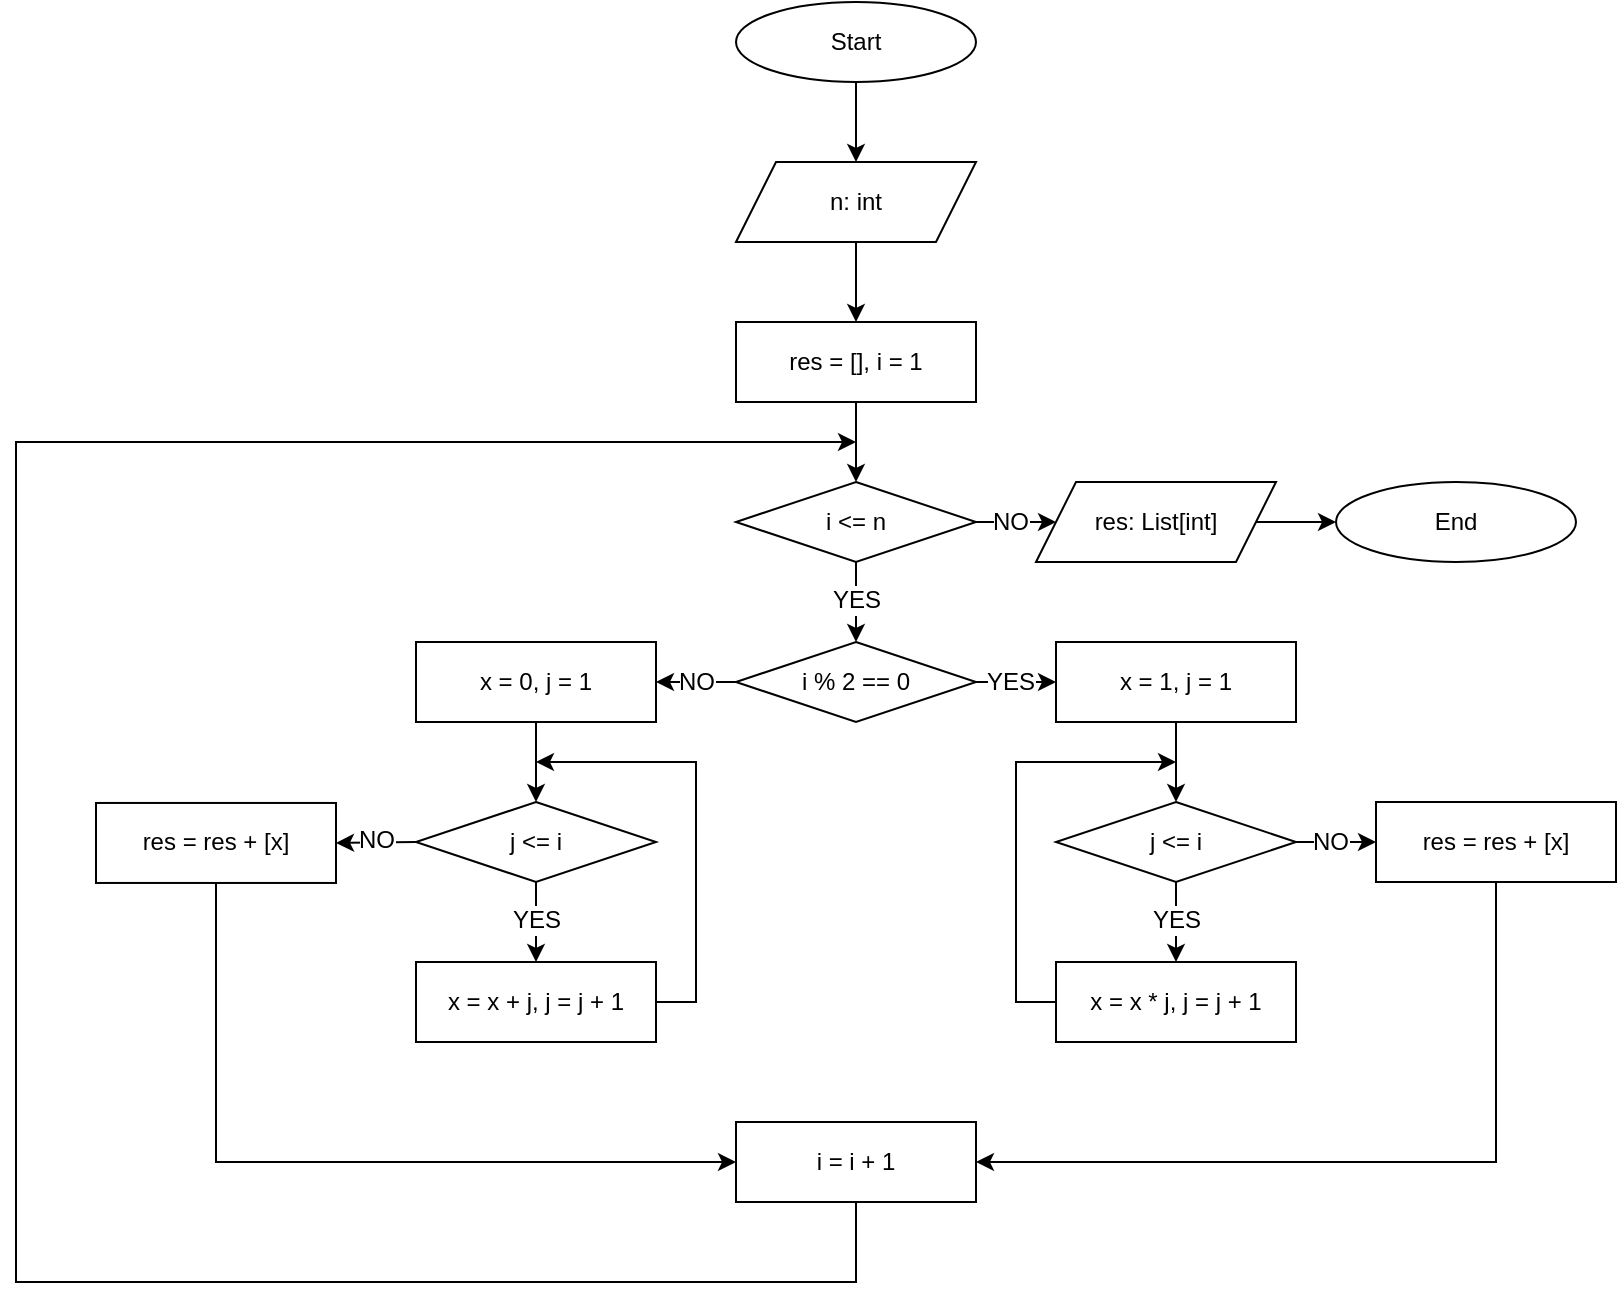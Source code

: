 <mxfile version="24.8.6">
  <diagram name="Page-1" id="gcOh2L13ghurHqlArtQZ">
    <mxGraphModel dx="2022" dy="689" grid="1" gridSize="10" guides="1" tooltips="1" connect="1" arrows="1" fold="1" page="1" pageScale="1" pageWidth="827" pageHeight="1169" background="#ffffff" math="0" shadow="0">
      <root>
        <mxCell id="0" />
        <mxCell id="1" parent="0" />
        <mxCell id="6OEK3HkwsZAHeZwyoHTl-1" value="Start" style="ellipse;whiteSpace=wrap;html=1;" vertex="1" parent="1">
          <mxGeometry x="360" y="80" width="120" height="40" as="geometry" />
        </mxCell>
        <mxCell id="6OEK3HkwsZAHeZwyoHTl-2" value="n: int" style="shape=parallelogram;perimeter=parallelogramPerimeter;whiteSpace=wrap;html=1;fixedSize=1;size=20;" vertex="1" parent="1">
          <mxGeometry x="360" y="160" width="120" height="40" as="geometry" />
        </mxCell>
        <mxCell id="6OEK3HkwsZAHeZwyoHTl-4" value="res = [], i = 1" style="rounded=0;whiteSpace=wrap;html=1;" vertex="1" parent="1">
          <mxGeometry x="360" y="240" width="120" height="40" as="geometry" />
        </mxCell>
        <mxCell id="6OEK3HkwsZAHeZwyoHTl-5" value="" style="endArrow=classic;html=1;rounded=0;exitX=0.5;exitY=1;exitDx=0;exitDy=0;" edge="1" parent="1" source="6OEK3HkwsZAHeZwyoHTl-1" target="6OEK3HkwsZAHeZwyoHTl-2">
          <mxGeometry width="50" height="50" relative="1" as="geometry">
            <mxPoint x="340" y="360" as="sourcePoint" />
            <mxPoint x="390" y="310" as="targetPoint" />
          </mxGeometry>
        </mxCell>
        <mxCell id="6OEK3HkwsZAHeZwyoHTl-6" value="" style="endArrow=classic;html=1;rounded=0;exitX=0.5;exitY=1;exitDx=0;exitDy=0;entryX=0.5;entryY=0;entryDx=0;entryDy=0;" edge="1" parent="1" source="6OEK3HkwsZAHeZwyoHTl-2" target="6OEK3HkwsZAHeZwyoHTl-4">
          <mxGeometry width="50" height="50" relative="1" as="geometry">
            <mxPoint x="430" y="130" as="sourcePoint" />
            <mxPoint x="430" y="170" as="targetPoint" />
          </mxGeometry>
        </mxCell>
        <mxCell id="6OEK3HkwsZAHeZwyoHTl-7" value="i &amp;lt;= n" style="rhombus;whiteSpace=wrap;html=1;" vertex="1" parent="1">
          <mxGeometry x="360" y="320" width="120" height="40" as="geometry" />
        </mxCell>
        <mxCell id="6OEK3HkwsZAHeZwyoHTl-8" value="" style="endArrow=classic;html=1;rounded=0;entryX=0.5;entryY=0;entryDx=0;entryDy=0;exitX=0.5;exitY=1;exitDx=0;exitDy=0;" edge="1" parent="1" source="6OEK3HkwsZAHeZwyoHTl-4" target="6OEK3HkwsZAHeZwyoHTl-7">
          <mxGeometry width="50" height="50" relative="1" as="geometry">
            <mxPoint x="430" y="290" as="sourcePoint" />
            <mxPoint x="430" y="250" as="targetPoint" />
          </mxGeometry>
        </mxCell>
        <mxCell id="6OEK3HkwsZAHeZwyoHTl-9" value="res: List[int]" style="shape=parallelogram;perimeter=parallelogramPerimeter;whiteSpace=wrap;html=1;fixedSize=1;size=20;" vertex="1" parent="1">
          <mxGeometry x="510" y="320" width="120" height="40" as="geometry" />
        </mxCell>
        <mxCell id="6OEK3HkwsZAHeZwyoHTl-10" value="" style="endArrow=classic;html=1;rounded=0;entryX=0;entryY=0.5;entryDx=0;entryDy=0;exitX=1;exitY=0.5;exitDx=0;exitDy=0;startSize=6;strokeColor=default;" edge="1" parent="1" source="6OEK3HkwsZAHeZwyoHTl-7" target="6OEK3HkwsZAHeZwyoHTl-9">
          <mxGeometry width="50" height="50" relative="1" as="geometry">
            <mxPoint x="430" y="290" as="sourcePoint" />
            <mxPoint x="430" y="330" as="targetPoint" />
          </mxGeometry>
        </mxCell>
        <mxCell id="6OEK3HkwsZAHeZwyoHTl-13" value="&lt;font style=&quot;font-size: 12px;&quot;&gt;NO&lt;/font&gt;" style="edgeLabel;html=1;align=center;verticalAlign=middle;resizable=0;points=[];" vertex="1" connectable="0" parent="6OEK3HkwsZAHeZwyoHTl-10">
          <mxGeometry x="0.047" y="-2" relative="1" as="geometry">
            <mxPoint x="-4" y="-2" as="offset" />
          </mxGeometry>
        </mxCell>
        <mxCell id="6OEK3HkwsZAHeZwyoHTl-11" value="End" style="ellipse;whiteSpace=wrap;html=1;" vertex="1" parent="1">
          <mxGeometry x="660" y="320" width="120" height="40" as="geometry" />
        </mxCell>
        <mxCell id="6OEK3HkwsZAHeZwyoHTl-12" value="" style="endArrow=classic;html=1;rounded=0;entryX=0;entryY=0.5;entryDx=0;entryDy=0;exitX=1;exitY=0.5;exitDx=0;exitDy=0;" edge="1" parent="1" source="6OEK3HkwsZAHeZwyoHTl-9" target="6OEK3HkwsZAHeZwyoHTl-11">
          <mxGeometry width="50" height="50" relative="1" as="geometry">
            <mxPoint x="430" y="290" as="sourcePoint" />
            <mxPoint x="430" y="330" as="targetPoint" />
          </mxGeometry>
        </mxCell>
        <mxCell id="6OEK3HkwsZAHeZwyoHTl-14" value="" style="endArrow=classic;html=1;rounded=0;exitX=0.5;exitY=1;exitDx=0;exitDy=0;startSize=6;strokeColor=default;entryX=0.5;entryY=0;entryDx=0;entryDy=0;" edge="1" parent="1" source="6OEK3HkwsZAHeZwyoHTl-7" target="6OEK3HkwsZAHeZwyoHTl-17">
          <mxGeometry width="50" height="50" relative="1" as="geometry">
            <mxPoint x="490" y="350" as="sourcePoint" />
            <mxPoint x="450" y="390" as="targetPoint" />
          </mxGeometry>
        </mxCell>
        <mxCell id="6OEK3HkwsZAHeZwyoHTl-15" value="&lt;font style=&quot;font-size: 12px;&quot;&gt;YES&lt;/font&gt;" style="edgeLabel;html=1;align=center;verticalAlign=middle;resizable=0;points=[];" vertex="1" connectable="0" parent="6OEK3HkwsZAHeZwyoHTl-14">
          <mxGeometry x="0.047" y="-2" relative="1" as="geometry">
            <mxPoint x="2" y="-2" as="offset" />
          </mxGeometry>
        </mxCell>
        <mxCell id="6OEK3HkwsZAHeZwyoHTl-17" value="i % 2 == 0" style="rhombus;whiteSpace=wrap;html=1;" vertex="1" parent="1">
          <mxGeometry x="360" y="400" width="120" height="40" as="geometry" />
        </mxCell>
        <mxCell id="6OEK3HkwsZAHeZwyoHTl-20" value="x = 1, j = 1" style="rounded=0;whiteSpace=wrap;html=1;" vertex="1" parent="1">
          <mxGeometry x="520" y="400" width="120" height="40" as="geometry" />
        </mxCell>
        <mxCell id="6OEK3HkwsZAHeZwyoHTl-21" value="" style="endArrow=classic;html=1;rounded=0;entryX=0;entryY=0.5;entryDx=0;entryDy=0;exitX=1;exitY=0.5;exitDx=0;exitDy=0;startSize=6;strokeColor=default;" edge="1" parent="1" source="6OEK3HkwsZAHeZwyoHTl-17" target="6OEK3HkwsZAHeZwyoHTl-20">
          <mxGeometry width="50" height="50" relative="1" as="geometry">
            <mxPoint x="490" y="410" as="sourcePoint" />
            <mxPoint x="540" y="410" as="targetPoint" />
          </mxGeometry>
        </mxCell>
        <mxCell id="6OEK3HkwsZAHeZwyoHTl-22" value="&lt;font style=&quot;font-size: 12px;&quot;&gt;YES&lt;/font&gt;" style="edgeLabel;html=1;align=center;verticalAlign=middle;resizable=0;points=[];" vertex="1" connectable="0" parent="6OEK3HkwsZAHeZwyoHTl-21">
          <mxGeometry x="0.047" y="-2" relative="1" as="geometry">
            <mxPoint x="-4" y="-2" as="offset" />
          </mxGeometry>
        </mxCell>
        <mxCell id="6OEK3HkwsZAHeZwyoHTl-23" value="j &amp;lt;= i" style="rhombus;whiteSpace=wrap;html=1;" vertex="1" parent="1">
          <mxGeometry x="520" y="480" width="120" height="40" as="geometry" />
        </mxCell>
        <mxCell id="6OEK3HkwsZAHeZwyoHTl-24" value="" style="endArrow=classic;html=1;rounded=0;entryX=0;entryY=0.5;entryDx=0;entryDy=0;exitX=1;exitY=0.5;exitDx=0;exitDy=0;startSize=6;strokeColor=default;" edge="1" parent="1" source="6OEK3HkwsZAHeZwyoHTl-23" target="6OEK3HkwsZAHeZwyoHTl-26">
          <mxGeometry width="50" height="50" relative="1" as="geometry">
            <mxPoint x="490" y="350" as="sourcePoint" />
            <mxPoint x="530" y="350" as="targetPoint" />
          </mxGeometry>
        </mxCell>
        <mxCell id="6OEK3HkwsZAHeZwyoHTl-25" value="&lt;font style=&quot;font-size: 12px;&quot;&gt;NO&lt;/font&gt;" style="edgeLabel;html=1;align=center;verticalAlign=middle;resizable=0;points=[];" vertex="1" connectable="0" parent="6OEK3HkwsZAHeZwyoHTl-24">
          <mxGeometry x="0.047" y="-2" relative="1" as="geometry">
            <mxPoint x="-4" y="-2" as="offset" />
          </mxGeometry>
        </mxCell>
        <mxCell id="6OEK3HkwsZAHeZwyoHTl-26" value="res = res + [x]" style="rounded=0;whiteSpace=wrap;html=1;" vertex="1" parent="1">
          <mxGeometry x="680" y="480" width="120" height="40" as="geometry" />
        </mxCell>
        <mxCell id="6OEK3HkwsZAHeZwyoHTl-29" value="x = x * j, j = j + 1" style="rounded=0;whiteSpace=wrap;html=1;" vertex="1" parent="1">
          <mxGeometry x="520" y="560" width="120" height="40" as="geometry" />
        </mxCell>
        <mxCell id="6OEK3HkwsZAHeZwyoHTl-30" value="" style="endArrow=classic;html=1;rounded=0;startSize=6;strokeColor=default;entryX=0.5;entryY=0;entryDx=0;entryDy=0;exitX=0.5;exitY=1;exitDx=0;exitDy=0;" edge="1" parent="1" source="6OEK3HkwsZAHeZwyoHTl-23" target="6OEK3HkwsZAHeZwyoHTl-29">
          <mxGeometry width="50" height="50" relative="1" as="geometry">
            <mxPoint x="560" y="530" as="sourcePoint" />
            <mxPoint x="430" y="410" as="targetPoint" />
          </mxGeometry>
        </mxCell>
        <mxCell id="6OEK3HkwsZAHeZwyoHTl-31" value="&lt;font style=&quot;font-size: 12px;&quot;&gt;YES&lt;/font&gt;" style="edgeLabel;html=1;align=center;verticalAlign=middle;resizable=0;points=[];" vertex="1" connectable="0" parent="6OEK3HkwsZAHeZwyoHTl-30">
          <mxGeometry x="0.047" y="-2" relative="1" as="geometry">
            <mxPoint x="2" y="-2" as="offset" />
          </mxGeometry>
        </mxCell>
        <mxCell id="6OEK3HkwsZAHeZwyoHTl-33" value="" style="endArrow=classic;html=1;rounded=0;entryX=0.5;entryY=0;entryDx=0;entryDy=0;exitX=0.5;exitY=1;exitDx=0;exitDy=0;" edge="1" parent="1" source="6OEK3HkwsZAHeZwyoHTl-20" target="6OEK3HkwsZAHeZwyoHTl-23">
          <mxGeometry width="50" height="50" relative="1" as="geometry">
            <mxPoint x="630" y="350" as="sourcePoint" />
            <mxPoint x="670" y="350" as="targetPoint" />
          </mxGeometry>
        </mxCell>
        <mxCell id="6OEK3HkwsZAHeZwyoHTl-34" value="" style="endArrow=classic;html=1;rounded=0;exitX=0;exitY=0.5;exitDx=0;exitDy=0;" edge="1" parent="1" source="6OEK3HkwsZAHeZwyoHTl-29">
          <mxGeometry width="50" height="50" relative="1" as="geometry">
            <mxPoint x="590" y="450" as="sourcePoint" />
            <mxPoint x="580" y="460" as="targetPoint" />
            <Array as="points">
              <mxPoint x="500" y="580" />
              <mxPoint x="500" y="460" />
            </Array>
          </mxGeometry>
        </mxCell>
        <mxCell id="6OEK3HkwsZAHeZwyoHTl-38" value="j &amp;lt;= i" style="rhombus;whiteSpace=wrap;html=1;" vertex="1" parent="1">
          <mxGeometry x="200" y="480" width="120" height="40" as="geometry" />
        </mxCell>
        <mxCell id="6OEK3HkwsZAHeZwyoHTl-39" value="" style="endArrow=classic;html=1;rounded=0;entryX=1;entryY=0.5;entryDx=0;entryDy=0;exitX=0;exitY=0.5;exitDx=0;exitDy=0;startSize=6;strokeColor=default;" edge="1" parent="1" source="6OEK3HkwsZAHeZwyoHTl-38" target="6OEK3HkwsZAHeZwyoHTl-41">
          <mxGeometry width="50" height="50" relative="1" as="geometry">
            <mxPoint x="20" y="360" as="sourcePoint" />
            <mxPoint x="60" y="360" as="targetPoint" />
          </mxGeometry>
        </mxCell>
        <mxCell id="6OEK3HkwsZAHeZwyoHTl-40" value="&lt;font style=&quot;font-size: 12px;&quot;&gt;NO&lt;/font&gt;" style="edgeLabel;html=1;align=center;verticalAlign=middle;resizable=0;points=[];" vertex="1" connectable="0" parent="6OEK3HkwsZAHeZwyoHTl-39">
          <mxGeometry x="0.047" y="-2" relative="1" as="geometry">
            <mxPoint x="1" as="offset" />
          </mxGeometry>
        </mxCell>
        <mxCell id="6OEK3HkwsZAHeZwyoHTl-41" value="res = res + [x]" style="rounded=0;whiteSpace=wrap;html=1;" vertex="1" parent="1">
          <mxGeometry x="40" y="480.48" width="120" height="40" as="geometry" />
        </mxCell>
        <mxCell id="6OEK3HkwsZAHeZwyoHTl-42" value="x = x + j, j = j + 1" style="rounded=0;whiteSpace=wrap;html=1;" vertex="1" parent="1">
          <mxGeometry x="200" y="560" width="120" height="40" as="geometry" />
        </mxCell>
        <mxCell id="6OEK3HkwsZAHeZwyoHTl-43" value="" style="endArrow=classic;html=1;rounded=0;startSize=6;strokeColor=default;entryX=0.5;entryY=0;entryDx=0;entryDy=0;exitX=0.5;exitY=1;exitDx=0;exitDy=0;" edge="1" parent="1" source="6OEK3HkwsZAHeZwyoHTl-38" target="6OEK3HkwsZAHeZwyoHTl-42">
          <mxGeometry width="50" height="50" relative="1" as="geometry">
            <mxPoint x="240" y="530" as="sourcePoint" />
            <mxPoint x="110" y="410" as="targetPoint" />
          </mxGeometry>
        </mxCell>
        <mxCell id="6OEK3HkwsZAHeZwyoHTl-44" value="&lt;font style=&quot;font-size: 12px;&quot;&gt;YES&lt;/font&gt;" style="edgeLabel;html=1;align=center;verticalAlign=middle;resizable=0;points=[];" vertex="1" connectable="0" parent="6OEK3HkwsZAHeZwyoHTl-43">
          <mxGeometry x="0.047" y="-2" relative="1" as="geometry">
            <mxPoint x="2" y="-2" as="offset" />
          </mxGeometry>
        </mxCell>
        <mxCell id="6OEK3HkwsZAHeZwyoHTl-45" value="" style="endArrow=classic;html=1;rounded=0;entryX=0.5;entryY=0;entryDx=0;entryDy=0;exitX=0.5;exitY=1;exitDx=0;exitDy=0;" edge="1" parent="1" source="6OEK3HkwsZAHeZwyoHTl-51" target="6OEK3HkwsZAHeZwyoHTl-38">
          <mxGeometry width="50" height="50" relative="1" as="geometry">
            <mxPoint x="110" y="450" as="sourcePoint" />
            <mxPoint x="200" y="360" as="targetPoint" />
          </mxGeometry>
        </mxCell>
        <mxCell id="6OEK3HkwsZAHeZwyoHTl-46" value="" style="endArrow=classic;html=1;rounded=0;exitX=1;exitY=0.5;exitDx=0;exitDy=0;" edge="1" parent="1" source="6OEK3HkwsZAHeZwyoHTl-42">
          <mxGeometry width="50" height="50" relative="1" as="geometry">
            <mxPoint x="270" y="450" as="sourcePoint" />
            <mxPoint x="260" y="460" as="targetPoint" />
            <Array as="points">
              <mxPoint x="340" y="580" />
              <mxPoint x="340" y="460" />
            </Array>
          </mxGeometry>
        </mxCell>
        <mxCell id="6OEK3HkwsZAHeZwyoHTl-49" value="" style="endArrow=classic;html=1;rounded=0;exitX=0;exitY=0.5;exitDx=0;exitDy=0;startSize=6;strokeColor=default;entryX=1;entryY=0.5;entryDx=0;entryDy=0;" edge="1" parent="1" source="6OEK3HkwsZAHeZwyoHTl-17" target="6OEK3HkwsZAHeZwyoHTl-51">
          <mxGeometry width="50" height="50" relative="1" as="geometry">
            <mxPoint x="490" y="430" as="sourcePoint" />
            <mxPoint x="340" y="440" as="targetPoint" />
          </mxGeometry>
        </mxCell>
        <mxCell id="6OEK3HkwsZAHeZwyoHTl-50" value="&lt;font style=&quot;font-size: 12px;&quot;&gt;NO&lt;/font&gt;" style="edgeLabel;html=1;align=center;verticalAlign=middle;resizable=0;points=[];" vertex="1" connectable="0" parent="6OEK3HkwsZAHeZwyoHTl-49">
          <mxGeometry x="0.047" y="-2" relative="1" as="geometry">
            <mxPoint x="1" y="2" as="offset" />
          </mxGeometry>
        </mxCell>
        <mxCell id="6OEK3HkwsZAHeZwyoHTl-51" value="x = 0, j = 1" style="rounded=0;whiteSpace=wrap;html=1;" vertex="1" parent="1">
          <mxGeometry x="200" y="400" width="120" height="40" as="geometry" />
        </mxCell>
        <mxCell id="6OEK3HkwsZAHeZwyoHTl-52" value="i = i + 1" style="rounded=0;whiteSpace=wrap;html=1;" vertex="1" parent="1">
          <mxGeometry x="360" y="640" width="120" height="40" as="geometry" />
        </mxCell>
        <mxCell id="6OEK3HkwsZAHeZwyoHTl-53" value="" style="endArrow=classic;html=1;rounded=0;exitX=0.5;exitY=1;exitDx=0;exitDy=0;entryX=0;entryY=0.5;entryDx=0;entryDy=0;" edge="1" parent="1" source="6OEK3HkwsZAHeZwyoHTl-41" target="6OEK3HkwsZAHeZwyoHTl-52">
          <mxGeometry width="50" height="50" relative="1" as="geometry">
            <mxPoint x="330" y="590" as="sourcePoint" />
            <mxPoint x="270" y="470" as="targetPoint" />
            <Array as="points">
              <mxPoint x="100" y="660" />
            </Array>
          </mxGeometry>
        </mxCell>
        <mxCell id="6OEK3HkwsZAHeZwyoHTl-54" value="" style="endArrow=classic;html=1;rounded=0;exitX=0.5;exitY=1;exitDx=0;exitDy=0;entryX=1;entryY=0.5;entryDx=0;entryDy=0;" edge="1" parent="1" source="6OEK3HkwsZAHeZwyoHTl-26" target="6OEK3HkwsZAHeZwyoHTl-52">
          <mxGeometry width="50" height="50" relative="1" as="geometry">
            <mxPoint x="110" y="530" as="sourcePoint" />
            <mxPoint x="370" y="670" as="targetPoint" />
            <Array as="points">
              <mxPoint x="740" y="660" />
            </Array>
          </mxGeometry>
        </mxCell>
        <mxCell id="6OEK3HkwsZAHeZwyoHTl-55" value="" style="endArrow=classic;html=1;rounded=0;" edge="1" parent="1">
          <mxGeometry width="50" height="50" relative="1" as="geometry">
            <mxPoint x="420" y="680" as="sourcePoint" />
            <mxPoint x="420" y="300" as="targetPoint" />
            <Array as="points">
              <mxPoint x="420" y="720" />
              <mxPoint y="720" />
              <mxPoint y="300" />
            </Array>
          </mxGeometry>
        </mxCell>
      </root>
    </mxGraphModel>
  </diagram>
</mxfile>
